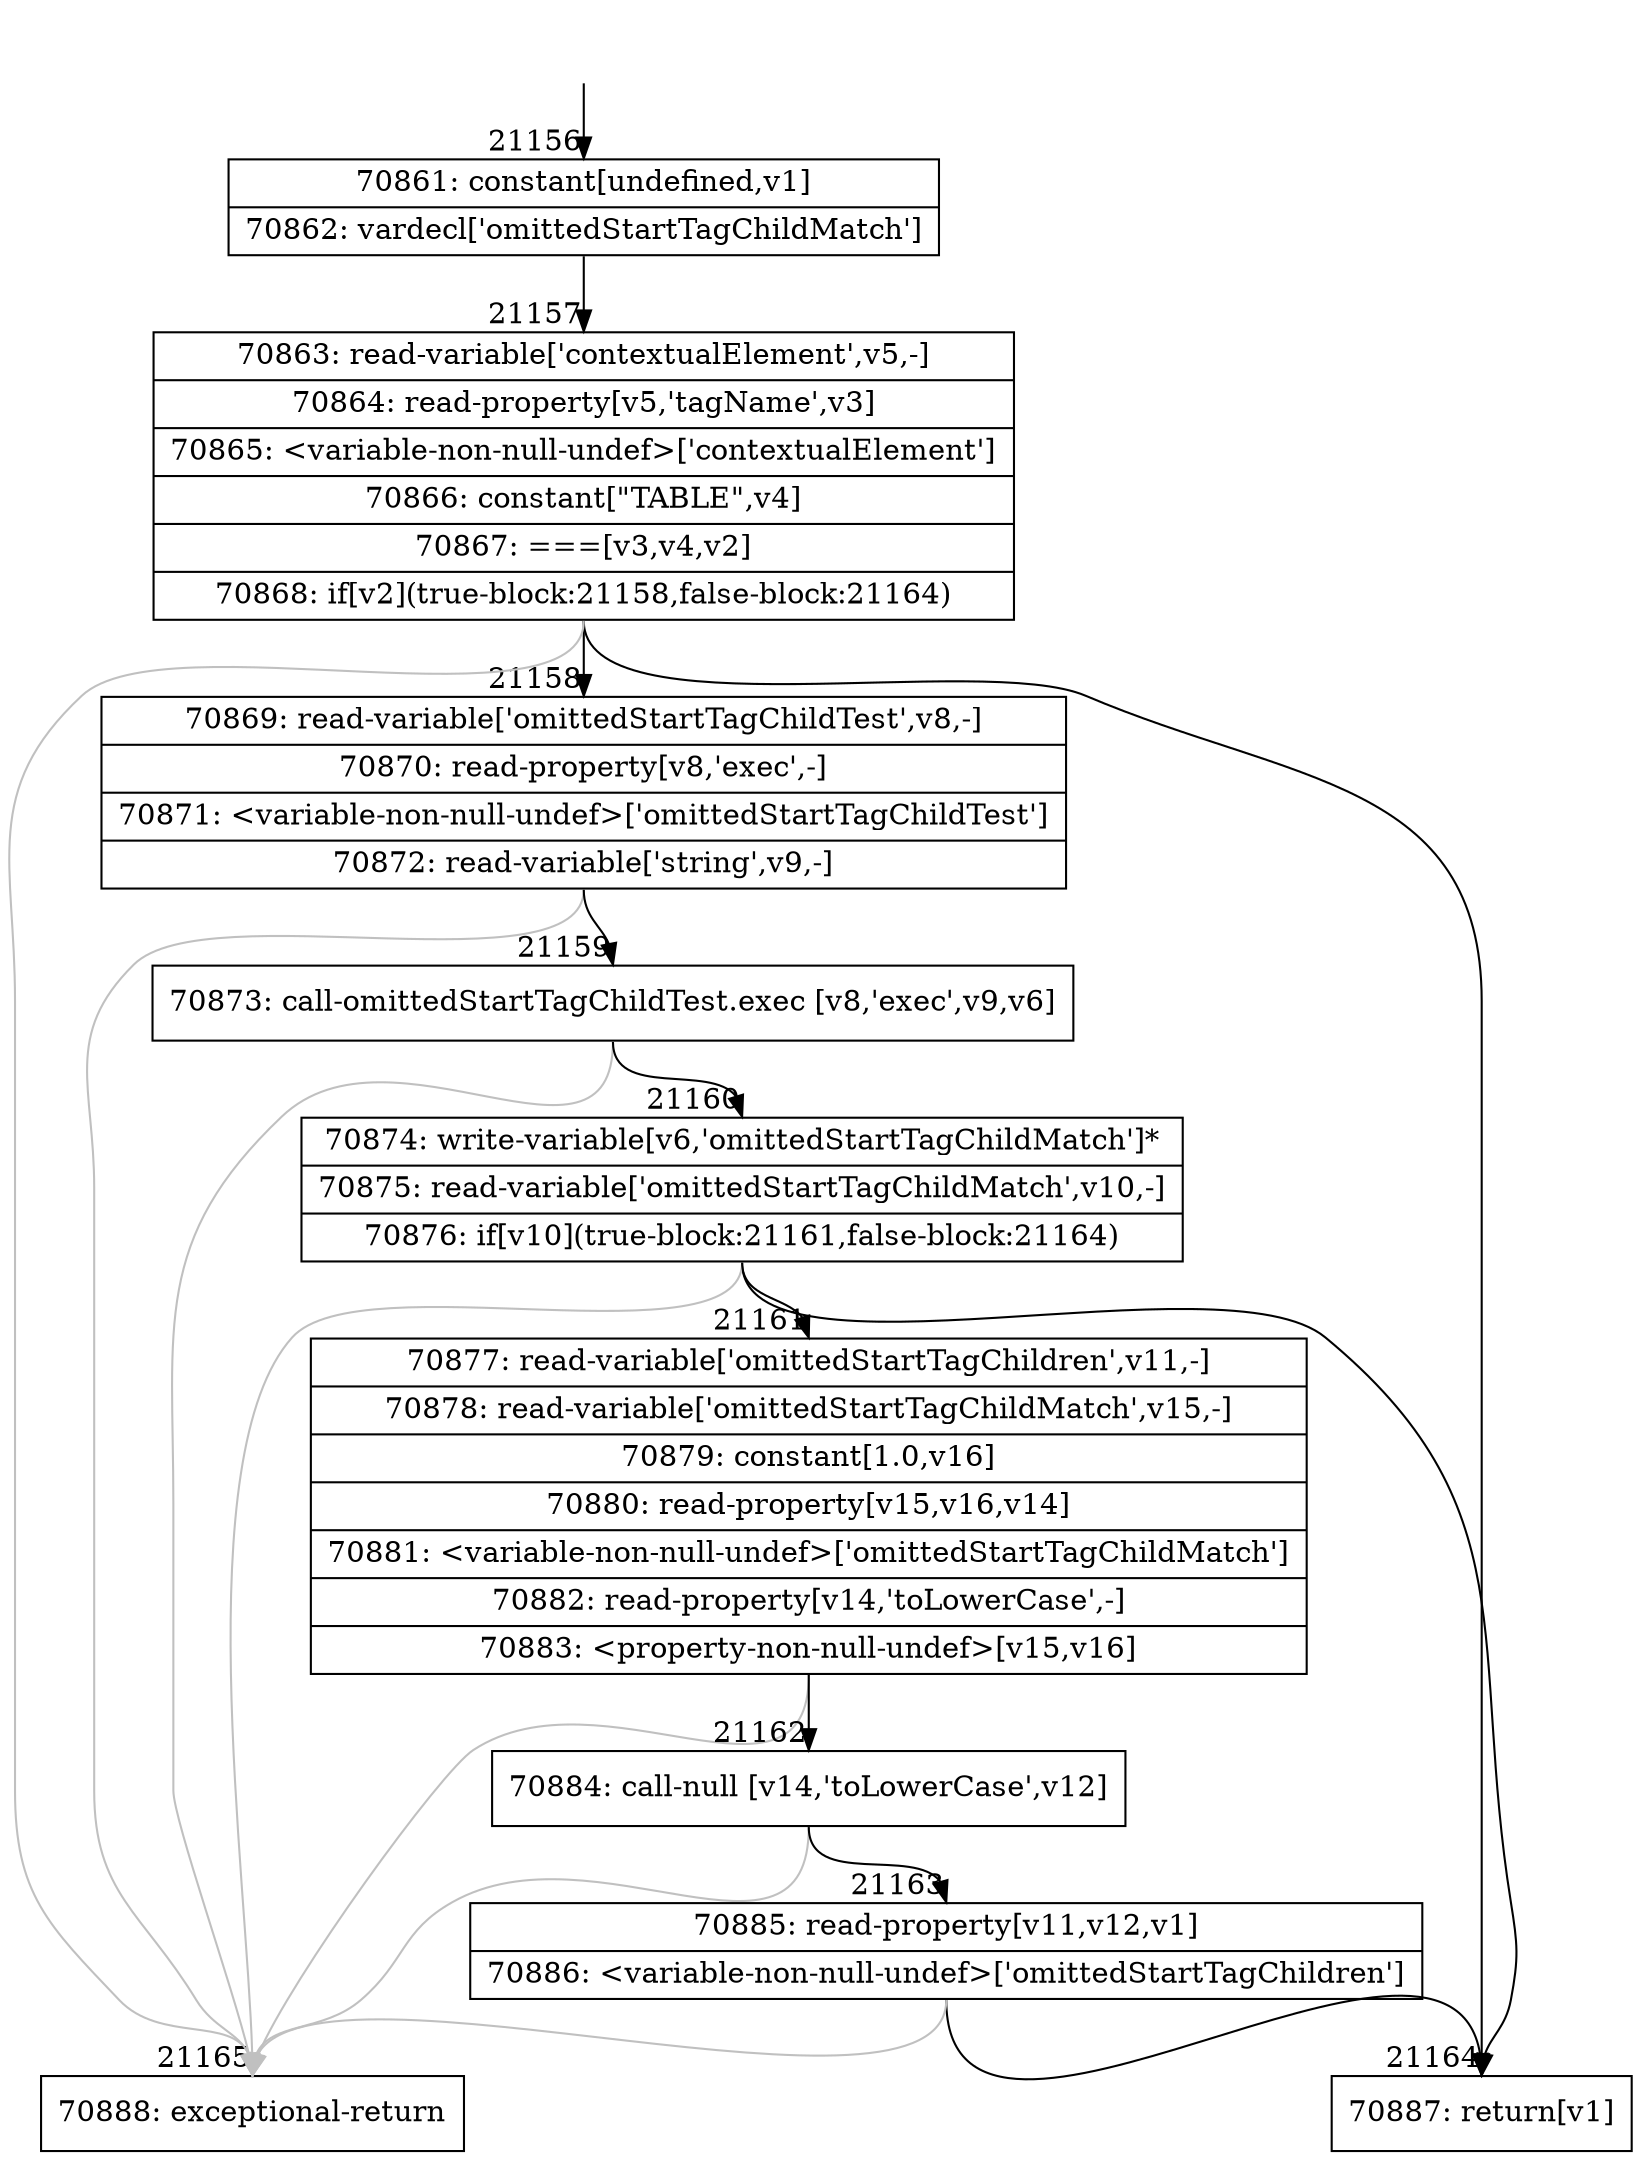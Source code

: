 digraph {
rankdir="TD"
BB_entry1848[shape=none,label=""];
BB_entry1848 -> BB21156 [tailport=s, headport=n, headlabel="    21156"]
BB21156 [shape=record label="{70861: constant[undefined,v1]|70862: vardecl['omittedStartTagChildMatch']}" ] 
BB21156 -> BB21157 [tailport=s, headport=n, headlabel="      21157"]
BB21157 [shape=record label="{70863: read-variable['contextualElement',v5,-]|70864: read-property[v5,'tagName',v3]|70865: \<variable-non-null-undef\>['contextualElement']|70866: constant[\"TABLE\",v4]|70867: ===[v3,v4,v2]|70868: if[v2](true-block:21158,false-block:21164)}" ] 
BB21157 -> BB21158 [tailport=s, headport=n, headlabel="      21158"]
BB21157 -> BB21164 [tailport=s, headport=n, headlabel="      21164"]
BB21157 -> BB21165 [tailport=s, headport=n, color=gray, headlabel="      21165"]
BB21158 [shape=record label="{70869: read-variable['omittedStartTagChildTest',v8,-]|70870: read-property[v8,'exec',-]|70871: \<variable-non-null-undef\>['omittedStartTagChildTest']|70872: read-variable['string',v9,-]}" ] 
BB21158 -> BB21159 [tailport=s, headport=n, headlabel="      21159"]
BB21158 -> BB21165 [tailport=s, headport=n, color=gray]
BB21159 [shape=record label="{70873: call-omittedStartTagChildTest.exec [v8,'exec',v9,v6]}" ] 
BB21159 -> BB21160 [tailport=s, headport=n, headlabel="      21160"]
BB21159 -> BB21165 [tailport=s, headport=n, color=gray]
BB21160 [shape=record label="{70874: write-variable[v6,'omittedStartTagChildMatch']*|70875: read-variable['omittedStartTagChildMatch',v10,-]|70876: if[v10](true-block:21161,false-block:21164)}" ] 
BB21160 -> BB21161 [tailport=s, headport=n, headlabel="      21161"]
BB21160 -> BB21164 [tailport=s, headport=n]
BB21160 -> BB21165 [tailport=s, headport=n, color=gray]
BB21161 [shape=record label="{70877: read-variable['omittedStartTagChildren',v11,-]|70878: read-variable['omittedStartTagChildMatch',v15,-]|70879: constant[1.0,v16]|70880: read-property[v15,v16,v14]|70881: \<variable-non-null-undef\>['omittedStartTagChildMatch']|70882: read-property[v14,'toLowerCase',-]|70883: \<property-non-null-undef\>[v15,v16]}" ] 
BB21161 -> BB21162 [tailport=s, headport=n, headlabel="      21162"]
BB21161 -> BB21165 [tailport=s, headport=n, color=gray]
BB21162 [shape=record label="{70884: call-null [v14,'toLowerCase',v12]}" ] 
BB21162 -> BB21163 [tailport=s, headport=n, headlabel="      21163"]
BB21162 -> BB21165 [tailport=s, headport=n, color=gray]
BB21163 [shape=record label="{70885: read-property[v11,v12,v1]|70886: \<variable-non-null-undef\>['omittedStartTagChildren']}" ] 
BB21163 -> BB21164 [tailport=s, headport=n]
BB21163 -> BB21165 [tailport=s, headport=n, color=gray]
BB21164 [shape=record label="{70887: return[v1]}" ] 
BB21165 [shape=record label="{70888: exceptional-return}" ] 
//#$~ 39757
}
